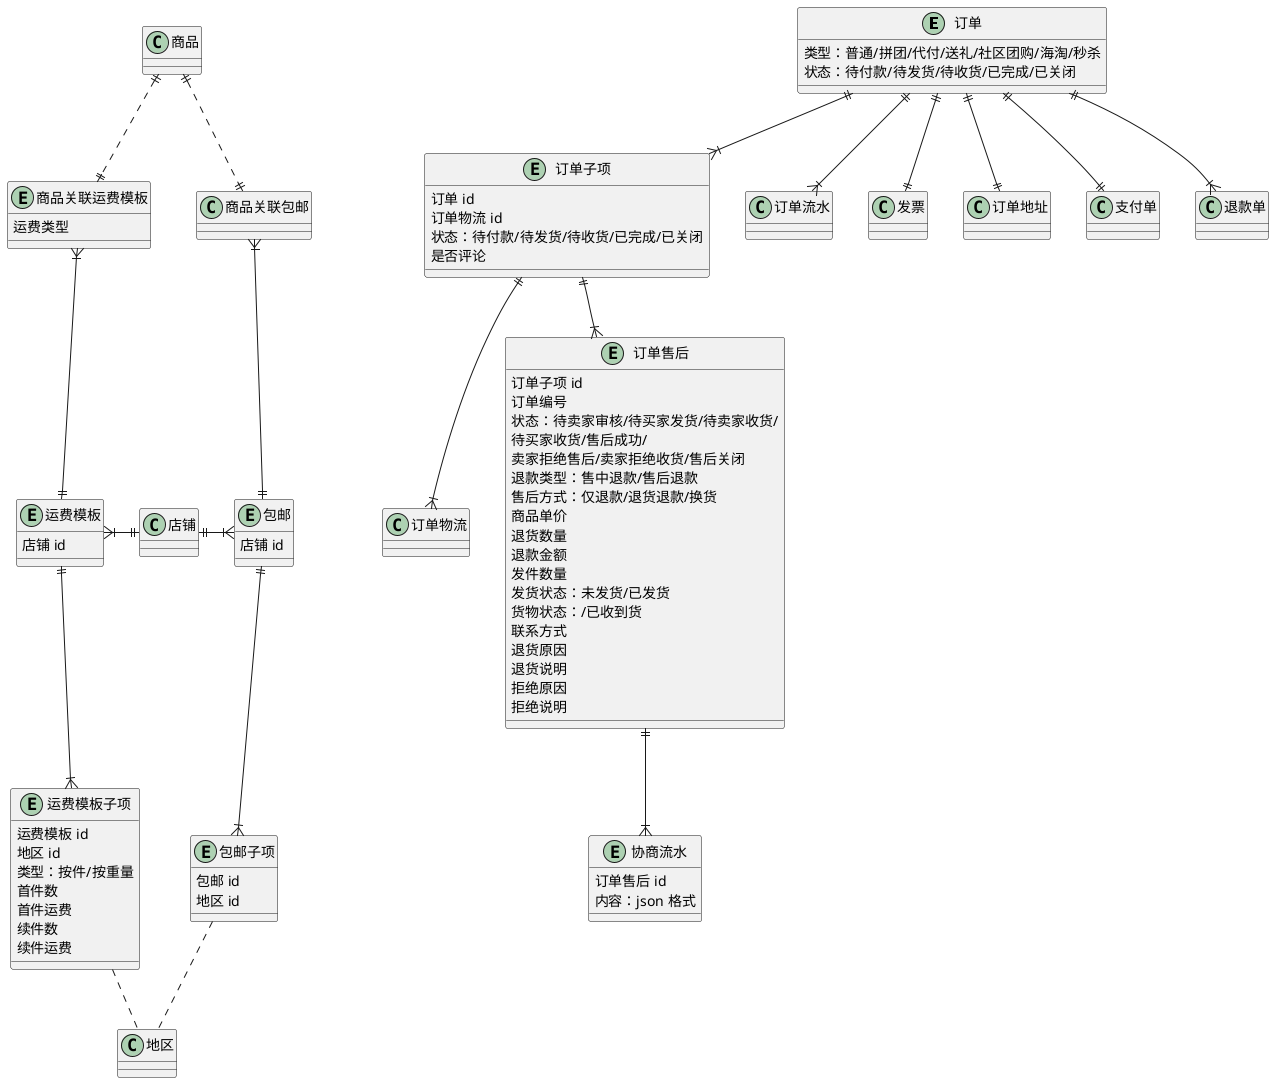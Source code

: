 @startuml 订单UML

' ==================== 订单 ====================
entity 订单 {
    类型：普通/拼团/代付/送礼/社区团购/海淘/秒杀
    状态：待付款/待发货/待收货/已完成/已关闭
}
entity 订单子项 {
    订单 id
    订单物流 id
    状态：待付款/待发货/待收货/已完成/已关闭
    是否评论
}

订单 ||--|{ 订单子项
订单 ||--|{ 订单流水
订单 ||--|| 发票
订单 ||--|| 订单地址
订单子项 ||--|{ 订单物流
订单 ||--|| 支付单
订单 ||--|{ 退款单


' ==================== 订单售后 ====================
entity 订单售后 {
    订单子项 id
    订单编号
    状态：待卖家审核/待买家发货/待卖家收货/
        待买家收货/售后成功/
        卖家拒绝售后/卖家拒绝收货/售后关闭
    退款类型：售中退款/售后退款
    ' 客服介入状态：未介入/介入中/介入结束
    售后方式：仅退款/退货退款/换货
    商品单价
    退货数量
    退款金额
    发件数量
    发货状态：未发货/已发货
    货物状态：/已收到货
    联系方式
    退货原因
    退货说明
    拒绝原因
    拒绝说明
}
entity 协商流水 {
    订单售后 id
    内容：json 格式
}

订单子项 ||--|{ 订单售后
订单售后 ||--|{ 协商流水


' ==================== 运费模版 ====================
entity 运费模板 {
    店铺 id
}
entity 运费模板子项 {
    运费模板 id
    地区 id
    类型：按件/按重量
    首件数
    首件运费
    续件数
    续件运费
}
entity 商品关联运费模板 {
    运费类型
}

运费模板 ||-u-|{ 商品关联运费模板
商品关联运费模板 ||.u.|| 商品
运费模板 }|-r-|| 店铺
运费模板 ||--|{ 运费模板子项
运费模板子项 .. 地区


' ==================== 包邮模板 ====================
entity 包邮 {
    店铺 id
}
entity 包邮子项 {
    包邮 id
    地区 id
}

包邮 ||-u-|{ 商品关联包邮
商品关联包邮 ||.u.|| 商品
包邮 }|-l-|| 店铺
包邮 ||--|{ 包邮子项
包邮子项 .. 地区

@enduml